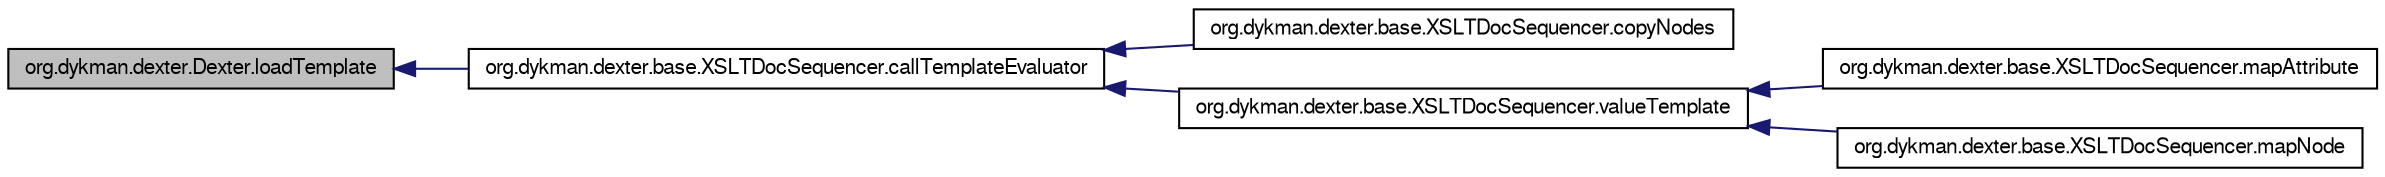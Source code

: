 digraph G
{
  bgcolor="transparent";
  edge [fontname="FreeSans",fontsize=10,labelfontname="FreeSans",labelfontsize=10];
  node [fontname="FreeSans",fontsize=10,shape=record];
  rankdir=LR;
  Node1 [label="org.dykman.dexter.Dexter.loadTemplate",height=0.2,width=0.4,color="black", fillcolor="grey75", style="filled" fontcolor="black"];
  Node1 -> Node2 [dir=back,color="midnightblue",fontsize=10,style="solid",fontname="FreeSans"];
  Node2 [label="org.dykman.dexter.base.XSLTDocSequencer.callTemplateEvaluator",height=0.2,width=0.4,color="black",URL="$classorg_1_1dykman_1_1dexter_1_1base_1_1XSLTDocSequencer.html#8fe10459e18d54450d057073006ff135"];
  Node2 -> Node3 [dir=back,color="midnightblue",fontsize=10,style="solid",fontname="FreeSans"];
  Node3 [label="org.dykman.dexter.base.XSLTDocSequencer.copyNodes",height=0.2,width=0.4,color="black",URL="$classorg_1_1dykman_1_1dexter_1_1base_1_1XSLTDocSequencer.html#1942b1a24a0f1ad56ddcd80794bb2647"];
  Node2 -> Node4 [dir=back,color="midnightblue",fontsize=10,style="solid",fontname="FreeSans"];
  Node4 [label="org.dykman.dexter.base.XSLTDocSequencer.valueTemplate",height=0.2,width=0.4,color="black",URL="$classorg_1_1dykman_1_1dexter_1_1base_1_1XSLTDocSequencer.html#d71cba0825ffe17648a7bce3959d026e"];
  Node4 -> Node5 [dir=back,color="midnightblue",fontsize=10,style="solid",fontname="FreeSans"];
  Node5 [label="org.dykman.dexter.base.XSLTDocSequencer.mapAttribute",height=0.2,width=0.4,color="black",URL="$classorg_1_1dykman_1_1dexter_1_1base_1_1XSLTDocSequencer.html#2b916af0099481345c847059157cd0d2"];
  Node4 -> Node6 [dir=back,color="midnightblue",fontsize=10,style="solid",fontname="FreeSans"];
  Node6 [label="org.dykman.dexter.base.XSLTDocSequencer.mapNode",height=0.2,width=0.4,color="black",URL="$classorg_1_1dykman_1_1dexter_1_1base_1_1XSLTDocSequencer.html#afca6a4d91fdae44c206538ddd5f8bdc"];
}
